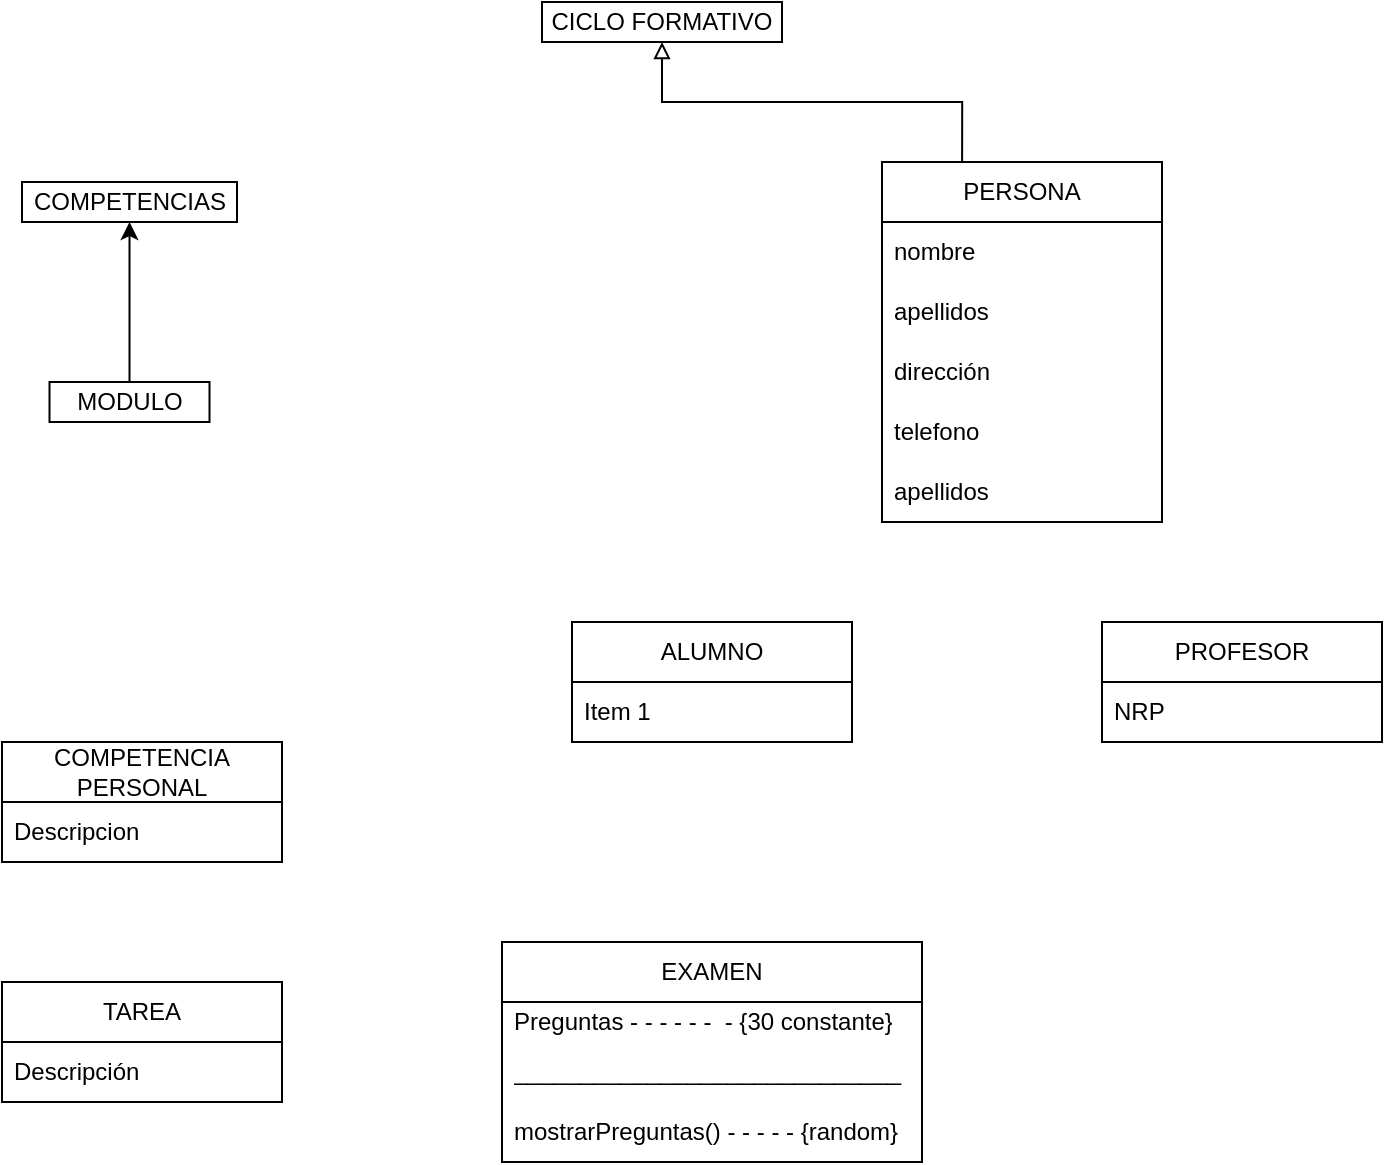 <mxfile version="21.2.1" type="github">
  <diagram name="Page-1" id="eAtbL_gcrW_3LjZoCwqs">
    <mxGraphModel dx="928" dy="878" grid="1" gridSize="10" guides="1" tooltips="1" connect="1" arrows="1" fold="1" page="1" pageScale="1" pageWidth="850" pageHeight="1100" math="0" shadow="0">
      <root>
        <mxCell id="0" />
        <mxCell id="1" parent="0" />
        <mxCell id="iTuTKlfT30EkHTB-Xebb-3" style="edgeStyle=orthogonalEdgeStyle;rounded=0;orthogonalLoop=1;jettySize=auto;html=1;exitX=0.5;exitY=0;exitDx=0;exitDy=0;entryX=0.5;entryY=1;entryDx=0;entryDy=0;" edge="1" parent="1" source="D7m2tzj4SoN4IRL-71S_-1" target="iTuTKlfT30EkHTB-Xebb-2">
          <mxGeometry relative="1" as="geometry" />
        </mxCell>
        <mxCell id="D7m2tzj4SoN4IRL-71S_-1" value="MODULO" style="rounded=0;whiteSpace=wrap;html=1;" parent="1" vertex="1">
          <mxGeometry x="133.75" y="230" width="80" height="20" as="geometry" />
        </mxCell>
        <mxCell id="D7m2tzj4SoN4IRL-71S_-22" style="edgeStyle=orthogonalEdgeStyle;rounded=0;orthogonalLoop=1;jettySize=auto;html=1;entryX=0.5;entryY=1;entryDx=0;entryDy=0;endArrow=block;endFill=0;" parent="1" target="D7m2tzj4SoN4IRL-71S_-18" edge="1">
          <mxGeometry relative="1" as="geometry">
            <mxPoint x="590.059" y="120" as="sourcePoint" />
            <Array as="points">
              <mxPoint x="590" y="90" />
              <mxPoint x="440" y="90" />
            </Array>
          </mxGeometry>
        </mxCell>
        <mxCell id="D7m2tzj4SoN4IRL-71S_-10" value="EXAMEN" style="swimlane;fontStyle=0;childLayout=stackLayout;horizontal=1;startSize=30;horizontalStack=0;resizeParent=1;resizeParentMax=0;resizeLast=0;collapsible=1;marginBottom=0;whiteSpace=wrap;html=1;" parent="1" vertex="1">
          <mxGeometry x="360" y="510" width="210" height="110" as="geometry" />
        </mxCell>
        <mxCell id="D7m2tzj4SoN4IRL-71S_-11" value="Preguntas - - - - - -&amp;nbsp; - {30 constante}" style="text;strokeColor=none;fillColor=none;align=left;verticalAlign=middle;spacingLeft=4;spacingRight=4;overflow=hidden;points=[[0,0.5],[1,0.5]];portConstraint=eastwest;rotatable=0;whiteSpace=wrap;html=1;" parent="D7m2tzj4SoN4IRL-71S_-10" vertex="1">
          <mxGeometry y="30" width="210" height="20" as="geometry" />
        </mxCell>
        <mxCell id="D7m2tzj4SoN4IRL-71S_-12" value="_____________________________" style="text;strokeColor=none;fillColor=none;align=left;verticalAlign=middle;spacingLeft=4;spacingRight=4;overflow=hidden;points=[[0,0.5],[1,0.5]];portConstraint=eastwest;rotatable=0;whiteSpace=wrap;html=1;" parent="D7m2tzj4SoN4IRL-71S_-10" vertex="1">
          <mxGeometry y="50" width="210" height="30" as="geometry" />
        </mxCell>
        <mxCell id="D7m2tzj4SoN4IRL-71S_-13" value="mostrarPreguntas() - - - - - {random}" style="text;strokeColor=none;fillColor=none;align=left;verticalAlign=middle;spacingLeft=4;spacingRight=4;overflow=hidden;points=[[0,0.5],[1,0.5]];portConstraint=eastwest;rotatable=0;whiteSpace=wrap;html=1;" parent="D7m2tzj4SoN4IRL-71S_-10" vertex="1">
          <mxGeometry y="80" width="210" height="30" as="geometry" />
        </mxCell>
        <mxCell id="D7m2tzj4SoN4IRL-71S_-18" value="CICLO FORMATIVO" style="rounded=0;whiteSpace=wrap;html=1;" parent="1" vertex="1">
          <mxGeometry x="380" y="40" width="120" height="20" as="geometry" />
        </mxCell>
        <mxCell id="D7m2tzj4SoN4IRL-71S_-25" value="PERSONA" style="swimlane;fontStyle=0;childLayout=stackLayout;horizontal=1;startSize=30;horizontalStack=0;resizeParent=1;resizeParentMax=0;resizeLast=0;collapsible=1;marginBottom=0;whiteSpace=wrap;html=1;" parent="1" vertex="1">
          <mxGeometry x="550" y="120" width="140" height="180" as="geometry">
            <mxRectangle x="550" y="120" width="110" height="30" as="alternateBounds" />
          </mxGeometry>
        </mxCell>
        <mxCell id="D7m2tzj4SoN4IRL-71S_-26" value="nombre" style="text;strokeColor=none;fillColor=none;align=left;verticalAlign=middle;spacingLeft=4;spacingRight=4;overflow=hidden;points=[[0,0.5],[1,0.5]];portConstraint=eastwest;rotatable=0;whiteSpace=wrap;html=1;" parent="D7m2tzj4SoN4IRL-71S_-25" vertex="1">
          <mxGeometry y="30" width="140" height="30" as="geometry" />
        </mxCell>
        <mxCell id="D7m2tzj4SoN4IRL-71S_-27" value="apellidos" style="text;strokeColor=none;fillColor=none;align=left;verticalAlign=middle;spacingLeft=4;spacingRight=4;overflow=hidden;points=[[0,0.5],[1,0.5]];portConstraint=eastwest;rotatable=0;whiteSpace=wrap;html=1;" parent="D7m2tzj4SoN4IRL-71S_-25" vertex="1">
          <mxGeometry y="60" width="140" height="30" as="geometry" />
        </mxCell>
        <mxCell id="D7m2tzj4SoN4IRL-71S_-28" value="dirección" style="text;strokeColor=none;fillColor=none;align=left;verticalAlign=middle;spacingLeft=4;spacingRight=4;overflow=hidden;points=[[0,0.5],[1,0.5]];portConstraint=eastwest;rotatable=0;whiteSpace=wrap;html=1;" parent="D7m2tzj4SoN4IRL-71S_-25" vertex="1">
          <mxGeometry y="90" width="140" height="30" as="geometry" />
        </mxCell>
        <mxCell id="iTuTKlfT30EkHTB-Xebb-8" value="telefono" style="text;strokeColor=none;fillColor=none;align=left;verticalAlign=middle;spacingLeft=4;spacingRight=4;overflow=hidden;points=[[0,0.5],[1,0.5]];portConstraint=eastwest;rotatable=0;whiteSpace=wrap;html=1;" vertex="1" parent="D7m2tzj4SoN4IRL-71S_-25">
          <mxGeometry y="120" width="140" height="30" as="geometry" />
        </mxCell>
        <mxCell id="iTuTKlfT30EkHTB-Xebb-7" value="apellidos" style="text;strokeColor=none;fillColor=none;align=left;verticalAlign=middle;spacingLeft=4;spacingRight=4;overflow=hidden;points=[[0,0.5],[1,0.5]];portConstraint=eastwest;rotatable=0;whiteSpace=wrap;html=1;" vertex="1" parent="D7m2tzj4SoN4IRL-71S_-25">
          <mxGeometry y="150" width="140" height="30" as="geometry" />
        </mxCell>
        <mxCell id="iTuTKlfT30EkHTB-Xebb-2" value="COMPETENCIAS" style="rounded=0;whiteSpace=wrap;html=1;" vertex="1" parent="1">
          <mxGeometry x="120" y="130" width="107.5" height="20" as="geometry" />
        </mxCell>
        <mxCell id="iTuTKlfT30EkHTB-Xebb-9" value="PROFESOR" style="swimlane;fontStyle=0;childLayout=stackLayout;horizontal=1;startSize=30;horizontalStack=0;resizeParent=1;resizeParentMax=0;resizeLast=0;collapsible=1;marginBottom=0;whiteSpace=wrap;html=1;" vertex="1" parent="1">
          <mxGeometry x="660" y="350" width="140" height="60" as="geometry" />
        </mxCell>
        <mxCell id="iTuTKlfT30EkHTB-Xebb-10" value="NRP" style="text;strokeColor=none;fillColor=none;align=left;verticalAlign=middle;spacingLeft=4;spacingRight=4;overflow=hidden;points=[[0,0.5],[1,0.5]];portConstraint=eastwest;rotatable=0;whiteSpace=wrap;html=1;" vertex="1" parent="iTuTKlfT30EkHTB-Xebb-9">
          <mxGeometry y="30" width="140" height="30" as="geometry" />
        </mxCell>
        <mxCell id="iTuTKlfT30EkHTB-Xebb-16" value="ALUMNO" style="swimlane;fontStyle=0;childLayout=stackLayout;horizontal=1;startSize=30;horizontalStack=0;resizeParent=1;resizeParentMax=0;resizeLast=0;collapsible=1;marginBottom=0;whiteSpace=wrap;html=1;" vertex="1" parent="1">
          <mxGeometry x="395" y="350" width="140" height="60" as="geometry" />
        </mxCell>
        <mxCell id="iTuTKlfT30EkHTB-Xebb-17" value="Item 1" style="text;strokeColor=none;fillColor=none;align=left;verticalAlign=middle;spacingLeft=4;spacingRight=4;overflow=hidden;points=[[0,0.5],[1,0.5]];portConstraint=eastwest;rotatable=0;whiteSpace=wrap;html=1;" vertex="1" parent="iTuTKlfT30EkHTB-Xebb-16">
          <mxGeometry y="30" width="140" height="30" as="geometry" />
        </mxCell>
        <mxCell id="iTuTKlfT30EkHTB-Xebb-23" value="COMPETENCIA PERSONAL" style="swimlane;fontStyle=0;childLayout=stackLayout;horizontal=1;startSize=30;horizontalStack=0;resizeParent=1;resizeParentMax=0;resizeLast=0;collapsible=1;marginBottom=0;whiteSpace=wrap;html=1;" vertex="1" parent="1">
          <mxGeometry x="110" y="410" width="140" height="60" as="geometry" />
        </mxCell>
        <mxCell id="iTuTKlfT30EkHTB-Xebb-24" value="Descripcion" style="text;strokeColor=none;fillColor=none;align=left;verticalAlign=middle;spacingLeft=4;spacingRight=4;overflow=hidden;points=[[0,0.5],[1,0.5]];portConstraint=eastwest;rotatable=0;whiteSpace=wrap;html=1;" vertex="1" parent="iTuTKlfT30EkHTB-Xebb-23">
          <mxGeometry y="30" width="140" height="30" as="geometry" />
        </mxCell>
        <mxCell id="iTuTKlfT30EkHTB-Xebb-27" value="TAREA" style="swimlane;fontStyle=0;childLayout=stackLayout;horizontal=1;startSize=30;horizontalStack=0;resizeParent=1;resizeParentMax=0;resizeLast=0;collapsible=1;marginBottom=0;whiteSpace=wrap;html=1;" vertex="1" parent="1">
          <mxGeometry x="110" y="530" width="140" height="60" as="geometry" />
        </mxCell>
        <mxCell id="iTuTKlfT30EkHTB-Xebb-28" value="Descripción" style="text;strokeColor=none;fillColor=none;align=left;verticalAlign=middle;spacingLeft=4;spacingRight=4;overflow=hidden;points=[[0,0.5],[1,0.5]];portConstraint=eastwest;rotatable=0;whiteSpace=wrap;html=1;" vertex="1" parent="iTuTKlfT30EkHTB-Xebb-27">
          <mxGeometry y="30" width="140" height="30" as="geometry" />
        </mxCell>
      </root>
    </mxGraphModel>
  </diagram>
</mxfile>
